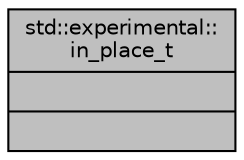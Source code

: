 digraph "std::experimental::in_place_t"
{
 // INTERACTIVE_SVG=YES
  edge [fontname="Helvetica",fontsize="10",labelfontname="Helvetica",labelfontsize="10"];
  node [fontname="Helvetica",fontsize="10",shape=record];
  Node1 [label="{std::experimental::\lin_place_t\n||}",height=0.2,width=0.4,color="black", fillcolor="grey75", style="filled", fontcolor="black"];
}
